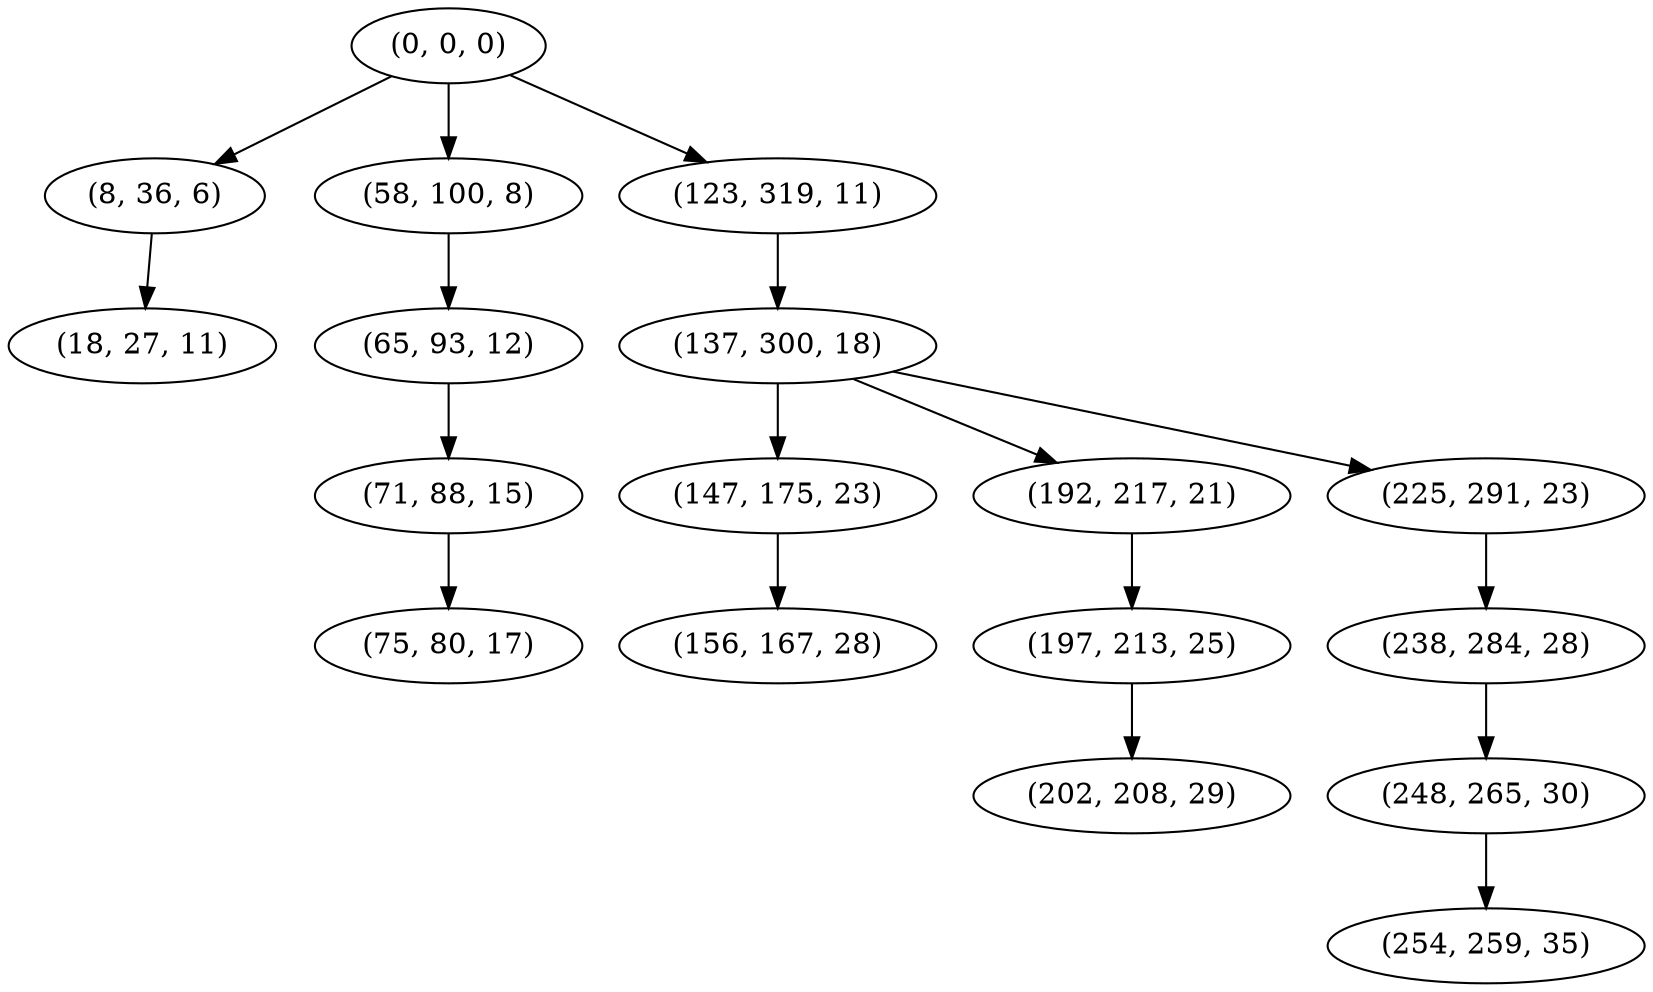 digraph tree {
    "(0, 0, 0)";
    "(8, 36, 6)";
    "(18, 27, 11)";
    "(58, 100, 8)";
    "(65, 93, 12)";
    "(71, 88, 15)";
    "(75, 80, 17)";
    "(123, 319, 11)";
    "(137, 300, 18)";
    "(147, 175, 23)";
    "(156, 167, 28)";
    "(192, 217, 21)";
    "(197, 213, 25)";
    "(202, 208, 29)";
    "(225, 291, 23)";
    "(238, 284, 28)";
    "(248, 265, 30)";
    "(254, 259, 35)";
    "(0, 0, 0)" -> "(8, 36, 6)";
    "(0, 0, 0)" -> "(58, 100, 8)";
    "(0, 0, 0)" -> "(123, 319, 11)";
    "(8, 36, 6)" -> "(18, 27, 11)";
    "(58, 100, 8)" -> "(65, 93, 12)";
    "(65, 93, 12)" -> "(71, 88, 15)";
    "(71, 88, 15)" -> "(75, 80, 17)";
    "(123, 319, 11)" -> "(137, 300, 18)";
    "(137, 300, 18)" -> "(147, 175, 23)";
    "(137, 300, 18)" -> "(192, 217, 21)";
    "(137, 300, 18)" -> "(225, 291, 23)";
    "(147, 175, 23)" -> "(156, 167, 28)";
    "(192, 217, 21)" -> "(197, 213, 25)";
    "(197, 213, 25)" -> "(202, 208, 29)";
    "(225, 291, 23)" -> "(238, 284, 28)";
    "(238, 284, 28)" -> "(248, 265, 30)";
    "(248, 265, 30)" -> "(254, 259, 35)";
}
